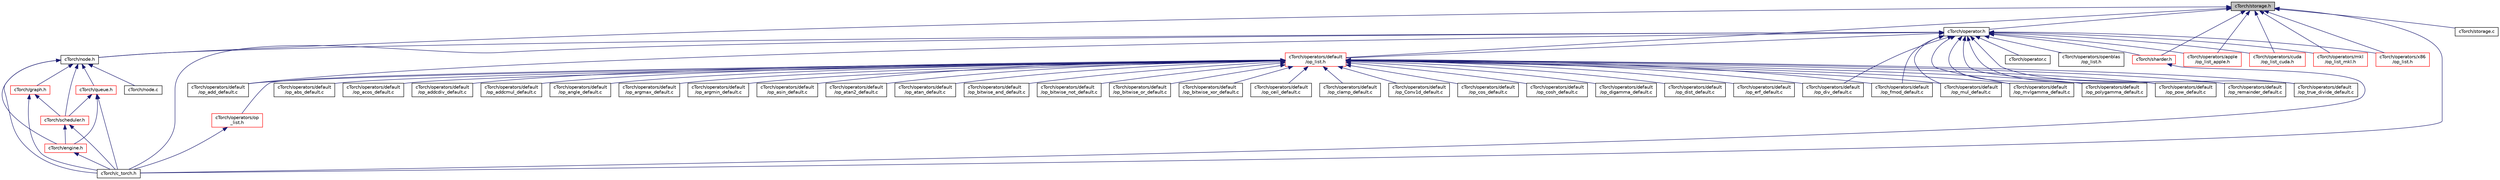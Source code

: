 digraph "cTorch/storage.h"
{
 // LATEX_PDF_SIZE
  edge [fontname="Helvetica",fontsize="10",labelfontname="Helvetica",labelfontsize="10"];
  node [fontname="Helvetica",fontsize="10",shape=record];
  Node1 [label="cTorch/storage.h",height=0.2,width=0.4,color="black", fillcolor="grey75", style="filled", fontcolor="black",tooltip=" "];
  Node1 -> Node2 [dir="back",color="midnightblue",fontsize="10",style="solid"];
  Node2 [label="cTorch/operator.h",height=0.2,width=0.4,color="black", fillcolor="white", style="filled",URL="$operator_8h.html",tooltip=" "];
  Node2 -> Node3 [dir="back",color="midnightblue",fontsize="10",style="solid"];
  Node3 [label="cTorch/node.h",height=0.2,width=0.4,color="black", fillcolor="white", style="filled",URL="$node_8h.html",tooltip=" "];
  Node3 -> Node4 [dir="back",color="midnightblue",fontsize="10",style="solid"];
  Node4 [label="cTorch/engine.h",height=0.2,width=0.4,color="red", fillcolor="white", style="filled",URL="$engine_8h.html",tooltip=" "];
  Node4 -> Node5 [dir="back",color="midnightblue",fontsize="10",style="solid"];
  Node5 [label="cTorch/c_torch.h",height=0.2,width=0.4,color="black", fillcolor="white", style="filled",URL="$c__torch_8h.html",tooltip=" "];
  Node3 -> Node7 [dir="back",color="midnightblue",fontsize="10",style="solid"];
  Node7 [label="cTorch/graph.h",height=0.2,width=0.4,color="red", fillcolor="white", style="filled",URL="$graph_8h.html",tooltip=" "];
  Node7 -> Node8 [dir="back",color="midnightblue",fontsize="10",style="solid"];
  Node8 [label="cTorch/scheduler.h",height=0.2,width=0.4,color="red", fillcolor="white", style="filled",URL="$scheduler_8h.html",tooltip=" "];
  Node8 -> Node4 [dir="back",color="midnightblue",fontsize="10",style="solid"];
  Node8 -> Node5 [dir="back",color="midnightblue",fontsize="10",style="solid"];
  Node7 -> Node5 [dir="back",color="midnightblue",fontsize="10",style="solid"];
  Node3 -> Node8 [dir="back",color="midnightblue",fontsize="10",style="solid"];
  Node3 -> Node14 [dir="back",color="midnightblue",fontsize="10",style="solid"];
  Node14 [label="cTorch/queue.h",height=0.2,width=0.4,color="red", fillcolor="white", style="filled",URL="$queue_8h.html",tooltip=" "];
  Node14 -> Node8 [dir="back",color="midnightblue",fontsize="10",style="solid"];
  Node14 -> Node4 [dir="back",color="midnightblue",fontsize="10",style="solid"];
  Node14 -> Node5 [dir="back",color="midnightblue",fontsize="10",style="solid"];
  Node3 -> Node5 [dir="back",color="midnightblue",fontsize="10",style="solid"];
  Node3 -> Node16 [dir="back",color="midnightblue",fontsize="10",style="solid"];
  Node16 [label="cTorch/node.c",height=0.2,width=0.4,color="black", fillcolor="white", style="filled",URL="$node_8c.html",tooltip=" "];
  Node2 -> Node5 [dir="back",color="midnightblue",fontsize="10",style="solid"];
  Node2 -> Node17 [dir="back",color="midnightblue",fontsize="10",style="solid"];
  Node17 [label="cTorch/operators/default\l/op_list.h",height=0.2,width=0.4,color="red", fillcolor="white", style="filled",URL="$default_2op__list_8h.html",tooltip=" "];
  Node17 -> Node18 [dir="back",color="midnightblue",fontsize="10",style="solid"];
  Node18 [label="cTorch/operators/op\l_list.h",height=0.2,width=0.4,color="red", fillcolor="white", style="filled",URL="$op__list_8h.html",tooltip=" "];
  Node18 -> Node5 [dir="back",color="midnightblue",fontsize="10",style="solid"];
  Node17 -> Node19 [dir="back",color="midnightblue",fontsize="10",style="solid"];
  Node19 [label="cTorch/operators/default\l/op_abs_default.c",height=0.2,width=0.4,color="black", fillcolor="white", style="filled",URL="$op__abs__default_8c.html",tooltip=" "];
  Node17 -> Node20 [dir="back",color="midnightblue",fontsize="10",style="solid"];
  Node20 [label="cTorch/operators/default\l/op_acos_default.c",height=0.2,width=0.4,color="black", fillcolor="white", style="filled",URL="$op__acos__default_8c.html",tooltip=" "];
  Node17 -> Node21 [dir="back",color="midnightblue",fontsize="10",style="solid"];
  Node21 [label="cTorch/operators/default\l/op_add_default.c",height=0.2,width=0.4,color="black", fillcolor="white", style="filled",URL="$op__add__default_8c.html",tooltip=" "];
  Node17 -> Node22 [dir="back",color="midnightblue",fontsize="10",style="solid"];
  Node22 [label="cTorch/operators/default\l/op_addcdiv_default.c",height=0.2,width=0.4,color="black", fillcolor="white", style="filled",URL="$op__addcdiv__default_8c.html",tooltip=" "];
  Node17 -> Node23 [dir="back",color="midnightblue",fontsize="10",style="solid"];
  Node23 [label="cTorch/operators/default\l/op_addcmul_default.c",height=0.2,width=0.4,color="black", fillcolor="white", style="filled",URL="$op__addcmul__default_8c.html",tooltip=" "];
  Node17 -> Node24 [dir="back",color="midnightblue",fontsize="10",style="solid"];
  Node24 [label="cTorch/operators/default\l/op_angle_default.c",height=0.2,width=0.4,color="black", fillcolor="white", style="filled",URL="$op__angle__default_8c.html",tooltip=" "];
  Node17 -> Node25 [dir="back",color="midnightblue",fontsize="10",style="solid"];
  Node25 [label="cTorch/operators/default\l/op_argmax_default.c",height=0.2,width=0.4,color="black", fillcolor="white", style="filled",URL="$op__argmax__default_8c.html",tooltip=" "];
  Node17 -> Node26 [dir="back",color="midnightblue",fontsize="10",style="solid"];
  Node26 [label="cTorch/operators/default\l/op_argmin_default.c",height=0.2,width=0.4,color="black", fillcolor="white", style="filled",URL="$op__argmin__default_8c.html",tooltip=" "];
  Node17 -> Node27 [dir="back",color="midnightblue",fontsize="10",style="solid"];
  Node27 [label="cTorch/operators/default\l/op_asin_default.c",height=0.2,width=0.4,color="black", fillcolor="white", style="filled",URL="$op__asin__default_8c.html",tooltip=" "];
  Node17 -> Node28 [dir="back",color="midnightblue",fontsize="10",style="solid"];
  Node28 [label="cTorch/operators/default\l/op_atan2_default.c",height=0.2,width=0.4,color="black", fillcolor="white", style="filled",URL="$op__atan2__default_8c.html",tooltip=" "];
  Node17 -> Node29 [dir="back",color="midnightblue",fontsize="10",style="solid"];
  Node29 [label="cTorch/operators/default\l/op_atan_default.c",height=0.2,width=0.4,color="black", fillcolor="white", style="filled",URL="$op__atan__default_8c.html",tooltip=" "];
  Node17 -> Node30 [dir="back",color="midnightblue",fontsize="10",style="solid"];
  Node30 [label="cTorch/operators/default\l/op_bitwise_and_default.c",height=0.2,width=0.4,color="black", fillcolor="white", style="filled",URL="$op__bitwise__and__default_8c.html",tooltip=" "];
  Node17 -> Node31 [dir="back",color="midnightblue",fontsize="10",style="solid"];
  Node31 [label="cTorch/operators/default\l/op_bitwise_not_default.c",height=0.2,width=0.4,color="black", fillcolor="white", style="filled",URL="$op__bitwise__not__default_8c.html",tooltip=" "];
  Node17 -> Node32 [dir="back",color="midnightblue",fontsize="10",style="solid"];
  Node32 [label="cTorch/operators/default\l/op_bitwise_or_default.c",height=0.2,width=0.4,color="black", fillcolor="white", style="filled",URL="$op__bitwise__or__default_8c.html",tooltip=" "];
  Node17 -> Node33 [dir="back",color="midnightblue",fontsize="10",style="solid"];
  Node33 [label="cTorch/operators/default\l/op_bitwise_xor_default.c",height=0.2,width=0.4,color="black", fillcolor="white", style="filled",URL="$op__bitwise__xor__default_8c.html",tooltip=" "];
  Node17 -> Node34 [dir="back",color="midnightblue",fontsize="10",style="solid"];
  Node34 [label="cTorch/operators/default\l/op_ceil_default.c",height=0.2,width=0.4,color="black", fillcolor="white", style="filled",URL="$op__ceil__default_8c.html",tooltip=" "];
  Node17 -> Node35 [dir="back",color="midnightblue",fontsize="10",style="solid"];
  Node35 [label="cTorch/operators/default\l/op_clamp_default.c",height=0.2,width=0.4,color="black", fillcolor="white", style="filled",URL="$op__clamp__default_8c.html",tooltip=" "];
  Node17 -> Node36 [dir="back",color="midnightblue",fontsize="10",style="solid"];
  Node36 [label="cTorch/operators/default\l/op_Conv1d_default.c",height=0.2,width=0.4,color="black", fillcolor="white", style="filled",URL="$op__Conv1d__default_8c.html",tooltip=" "];
  Node17 -> Node37 [dir="back",color="midnightblue",fontsize="10",style="solid"];
  Node37 [label="cTorch/operators/default\l/op_cos_default.c",height=0.2,width=0.4,color="black", fillcolor="white", style="filled",URL="$op__cos__default_8c.html",tooltip=" "];
  Node17 -> Node38 [dir="back",color="midnightblue",fontsize="10",style="solid"];
  Node38 [label="cTorch/operators/default\l/op_cosh_default.c",height=0.2,width=0.4,color="black", fillcolor="white", style="filled",URL="$op__cosh__default_8c.html",tooltip=" "];
  Node17 -> Node39 [dir="back",color="midnightblue",fontsize="10",style="solid"];
  Node39 [label="cTorch/operators/default\l/op_digamma_default.c",height=0.2,width=0.4,color="black", fillcolor="white", style="filled",URL="$op__digamma__default_8c.html",tooltip=" "];
  Node17 -> Node40 [dir="back",color="midnightblue",fontsize="10",style="solid"];
  Node40 [label="cTorch/operators/default\l/op_dist_default.c",height=0.2,width=0.4,color="black", fillcolor="white", style="filled",URL="$op__dist__default_8c.html",tooltip=" "];
  Node17 -> Node41 [dir="back",color="midnightblue",fontsize="10",style="solid"];
  Node41 [label="cTorch/operators/default\l/op_div_default.c",height=0.2,width=0.4,color="black", fillcolor="white", style="filled",URL="$op__div__default_8c.html",tooltip=" "];
  Node17 -> Node42 [dir="back",color="midnightblue",fontsize="10",style="solid"];
  Node42 [label="cTorch/operators/default\l/op_erf_default.c",height=0.2,width=0.4,color="black", fillcolor="white", style="filled",URL="$op__erf__default_8c.html",tooltip=" "];
  Node17 -> Node49 [dir="back",color="midnightblue",fontsize="10",style="solid"];
  Node49 [label="cTorch/operators/default\l/op_fmod_default.c",height=0.2,width=0.4,color="black", fillcolor="white", style="filled",URL="$op__fmod__default_8c.html",tooltip=" "];
  Node17 -> Node65 [dir="back",color="midnightblue",fontsize="10",style="solid"];
  Node65 [label="cTorch/operators/default\l/op_mul_default.c",height=0.2,width=0.4,color="black", fillcolor="white", style="filled",URL="$op__mul__default_8c.html",tooltip=" "];
  Node17 -> Node66 [dir="back",color="midnightblue",fontsize="10",style="solid"];
  Node66 [label="cTorch/operators/default\l/op_mvlgamma_default.c",height=0.2,width=0.4,color="black", fillcolor="white", style="filled",URL="$op__mvlgamma__default_8c.html",tooltip=" "];
  Node17 -> Node68 [dir="back",color="midnightblue",fontsize="10",style="solid"];
  Node68 [label="cTorch/operators/default\l/op_polygamma_default.c",height=0.2,width=0.4,color="black", fillcolor="white", style="filled",URL="$op__polygamma__default_8c.html",tooltip=" "];
  Node17 -> Node69 [dir="back",color="midnightblue",fontsize="10",style="solid"];
  Node69 [label="cTorch/operators/default\l/op_pow_default.c",height=0.2,width=0.4,color="black", fillcolor="white", style="filled",URL="$op__pow__default_8c.html",tooltip=" "];
  Node17 -> Node71 [dir="back",color="midnightblue",fontsize="10",style="solid"];
  Node71 [label="cTorch/operators/default\l/op_remainder_default.c",height=0.2,width=0.4,color="black", fillcolor="white", style="filled",URL="$op__remainder__default_8c.html",tooltip=" "];
  Node17 -> Node83 [dir="back",color="midnightblue",fontsize="10",style="solid"];
  Node83 [label="cTorch/operators/default\l/op_true_divide_default.c",height=0.2,width=0.4,color="black", fillcolor="white", style="filled",URL="$op__true__divide__default_8c.html",tooltip=" "];
  Node2 -> Node85 [dir="back",color="midnightblue",fontsize="10",style="solid"];
  Node85 [label="cTorch/sharder.h",height=0.2,width=0.4,color="red", fillcolor="white", style="filled",URL="$sharder_8h.html",tooltip=" "];
  Node85 -> Node5 [dir="back",color="midnightblue",fontsize="10",style="solid"];
  Node2 -> Node87 [dir="back",color="midnightblue",fontsize="10",style="solid"];
  Node87 [label="cTorch/operator.c",height=0.2,width=0.4,color="black", fillcolor="white", style="filled",URL="$operator_8c.html",tooltip=" "];
  Node2 -> Node88 [dir="back",color="midnightblue",fontsize="10",style="solid"];
  Node88 [label="cTorch/operators/apple\l/op_list_apple.h",height=0.2,width=0.4,color="red", fillcolor="white", style="filled",URL="$op__list__apple_8h.html",tooltip=" "];
  Node2 -> Node118 [dir="back",color="midnightblue",fontsize="10",style="solid"];
  Node118 [label="cTorch/operators/cuda\l/op_list_cuda.h",height=0.2,width=0.4,color="red", fillcolor="white", style="filled",URL="$op__list__cuda_8h.html",tooltip=" "];
  Node2 -> Node21 [dir="back",color="midnightblue",fontsize="10",style="solid"];
  Node2 -> Node41 [dir="back",color="midnightblue",fontsize="10",style="solid"];
  Node2 -> Node49 [dir="back",color="midnightblue",fontsize="10",style="solid"];
  Node2 -> Node65 [dir="back",color="midnightblue",fontsize="10",style="solid"];
  Node2 -> Node66 [dir="back",color="midnightblue",fontsize="10",style="solid"];
  Node2 -> Node68 [dir="back",color="midnightblue",fontsize="10",style="solid"];
  Node2 -> Node69 [dir="back",color="midnightblue",fontsize="10",style="solid"];
  Node2 -> Node71 [dir="back",color="midnightblue",fontsize="10",style="solid"];
  Node2 -> Node83 [dir="back",color="midnightblue",fontsize="10",style="solid"];
  Node2 -> Node120 [dir="back",color="midnightblue",fontsize="10",style="solid"];
  Node120 [label="cTorch/operators/mkl\l/op_list_mkl.h",height=0.2,width=0.4,color="red", fillcolor="white", style="filled",URL="$op__list__mkl_8h.html",tooltip=" "];
  Node2 -> Node156 [dir="back",color="midnightblue",fontsize="10",style="solid"];
  Node156 [label="cTorch/operators/openblas\l/op_list.h",height=0.2,width=0.4,color="black", fillcolor="white", style="filled",URL="$openblas_2op__list_8h.html",tooltip=" "];
  Node2 -> Node157 [dir="back",color="midnightblue",fontsize="10",style="solid"];
  Node157 [label="cTorch/operators/x86\l/op_list.h",height=0.2,width=0.4,color="red", fillcolor="white", style="filled",URL="$x86_2op__list_8h.html",tooltip=" "];
  Node1 -> Node3 [dir="back",color="midnightblue",fontsize="10",style="solid"];
  Node1 -> Node17 [dir="back",color="midnightblue",fontsize="10",style="solid"];
  Node1 -> Node85 [dir="back",color="midnightblue",fontsize="10",style="solid"];
  Node1 -> Node5 [dir="back",color="midnightblue",fontsize="10",style="solid"];
  Node1 -> Node88 [dir="back",color="midnightblue",fontsize="10",style="solid"];
  Node1 -> Node118 [dir="back",color="midnightblue",fontsize="10",style="solid"];
  Node1 -> Node120 [dir="back",color="midnightblue",fontsize="10",style="solid"];
  Node1 -> Node157 [dir="back",color="midnightblue",fontsize="10",style="solid"];
  Node1 -> Node159 [dir="back",color="midnightblue",fontsize="10",style="solid"];
  Node159 [label="cTorch/storage.c",height=0.2,width=0.4,color="black", fillcolor="white", style="filled",URL="$storage_8c.html",tooltip=" "];
}
